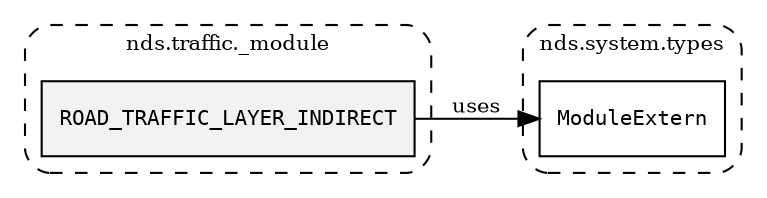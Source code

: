 /**
 * This dot file creates symbol collaboration diagram for ROAD_TRAFFIC_LAYER_INDIRECT.
 */
digraph ZSERIO
{
    node [shape=box, fontsize=10];
    rankdir="LR";
    fontsize=10;
    tooltip="ROAD_TRAFFIC_LAYER_INDIRECT collaboration diagram";

    subgraph "cluster_nds.traffic._module"
    {
        style="dashed, rounded";
        label="nds.traffic._module";
        tooltip="Package nds.traffic._module";
        href="../../../content/packages/nds.traffic._module.html#Package-nds-traffic-_module";
        target="_parent";

        "ROAD_TRAFFIC_LAYER_INDIRECT" [style="filled", fillcolor="#0000000D", target="_parent", label=<<font face="monospace"><table align="center" border="0" cellspacing="0" cellpadding="0"><tr><td href="../../../content/packages/nds.traffic._module.html#Constant-ROAD_TRAFFIC_LAYER_INDIRECT" title="Constant defined in nds.traffic._module">ROAD_TRAFFIC_LAYER_INDIRECT</td></tr></table></font>>];
    }

    subgraph "cluster_nds.system.types"
    {
        style="dashed, rounded";
        label="nds.system.types";
        tooltip="Package nds.system.types";
        href="../../../content/packages/nds.system.types.html#Package-nds-system-types";
        target="_parent";

        "ModuleExtern" [target="_parent", label=<<font face="monospace"><table align="center" border="0" cellspacing="0" cellpadding="0"><tr><td href="../../../content/packages/nds.system.types.html#Subtype-ModuleExtern" title="Subtype defined in nds.system.types">ModuleExtern</td></tr></table></font>>];
    }

    "ROAD_TRAFFIC_LAYER_INDIRECT" -> "ModuleExtern" [label="uses", fontsize=10];
}
